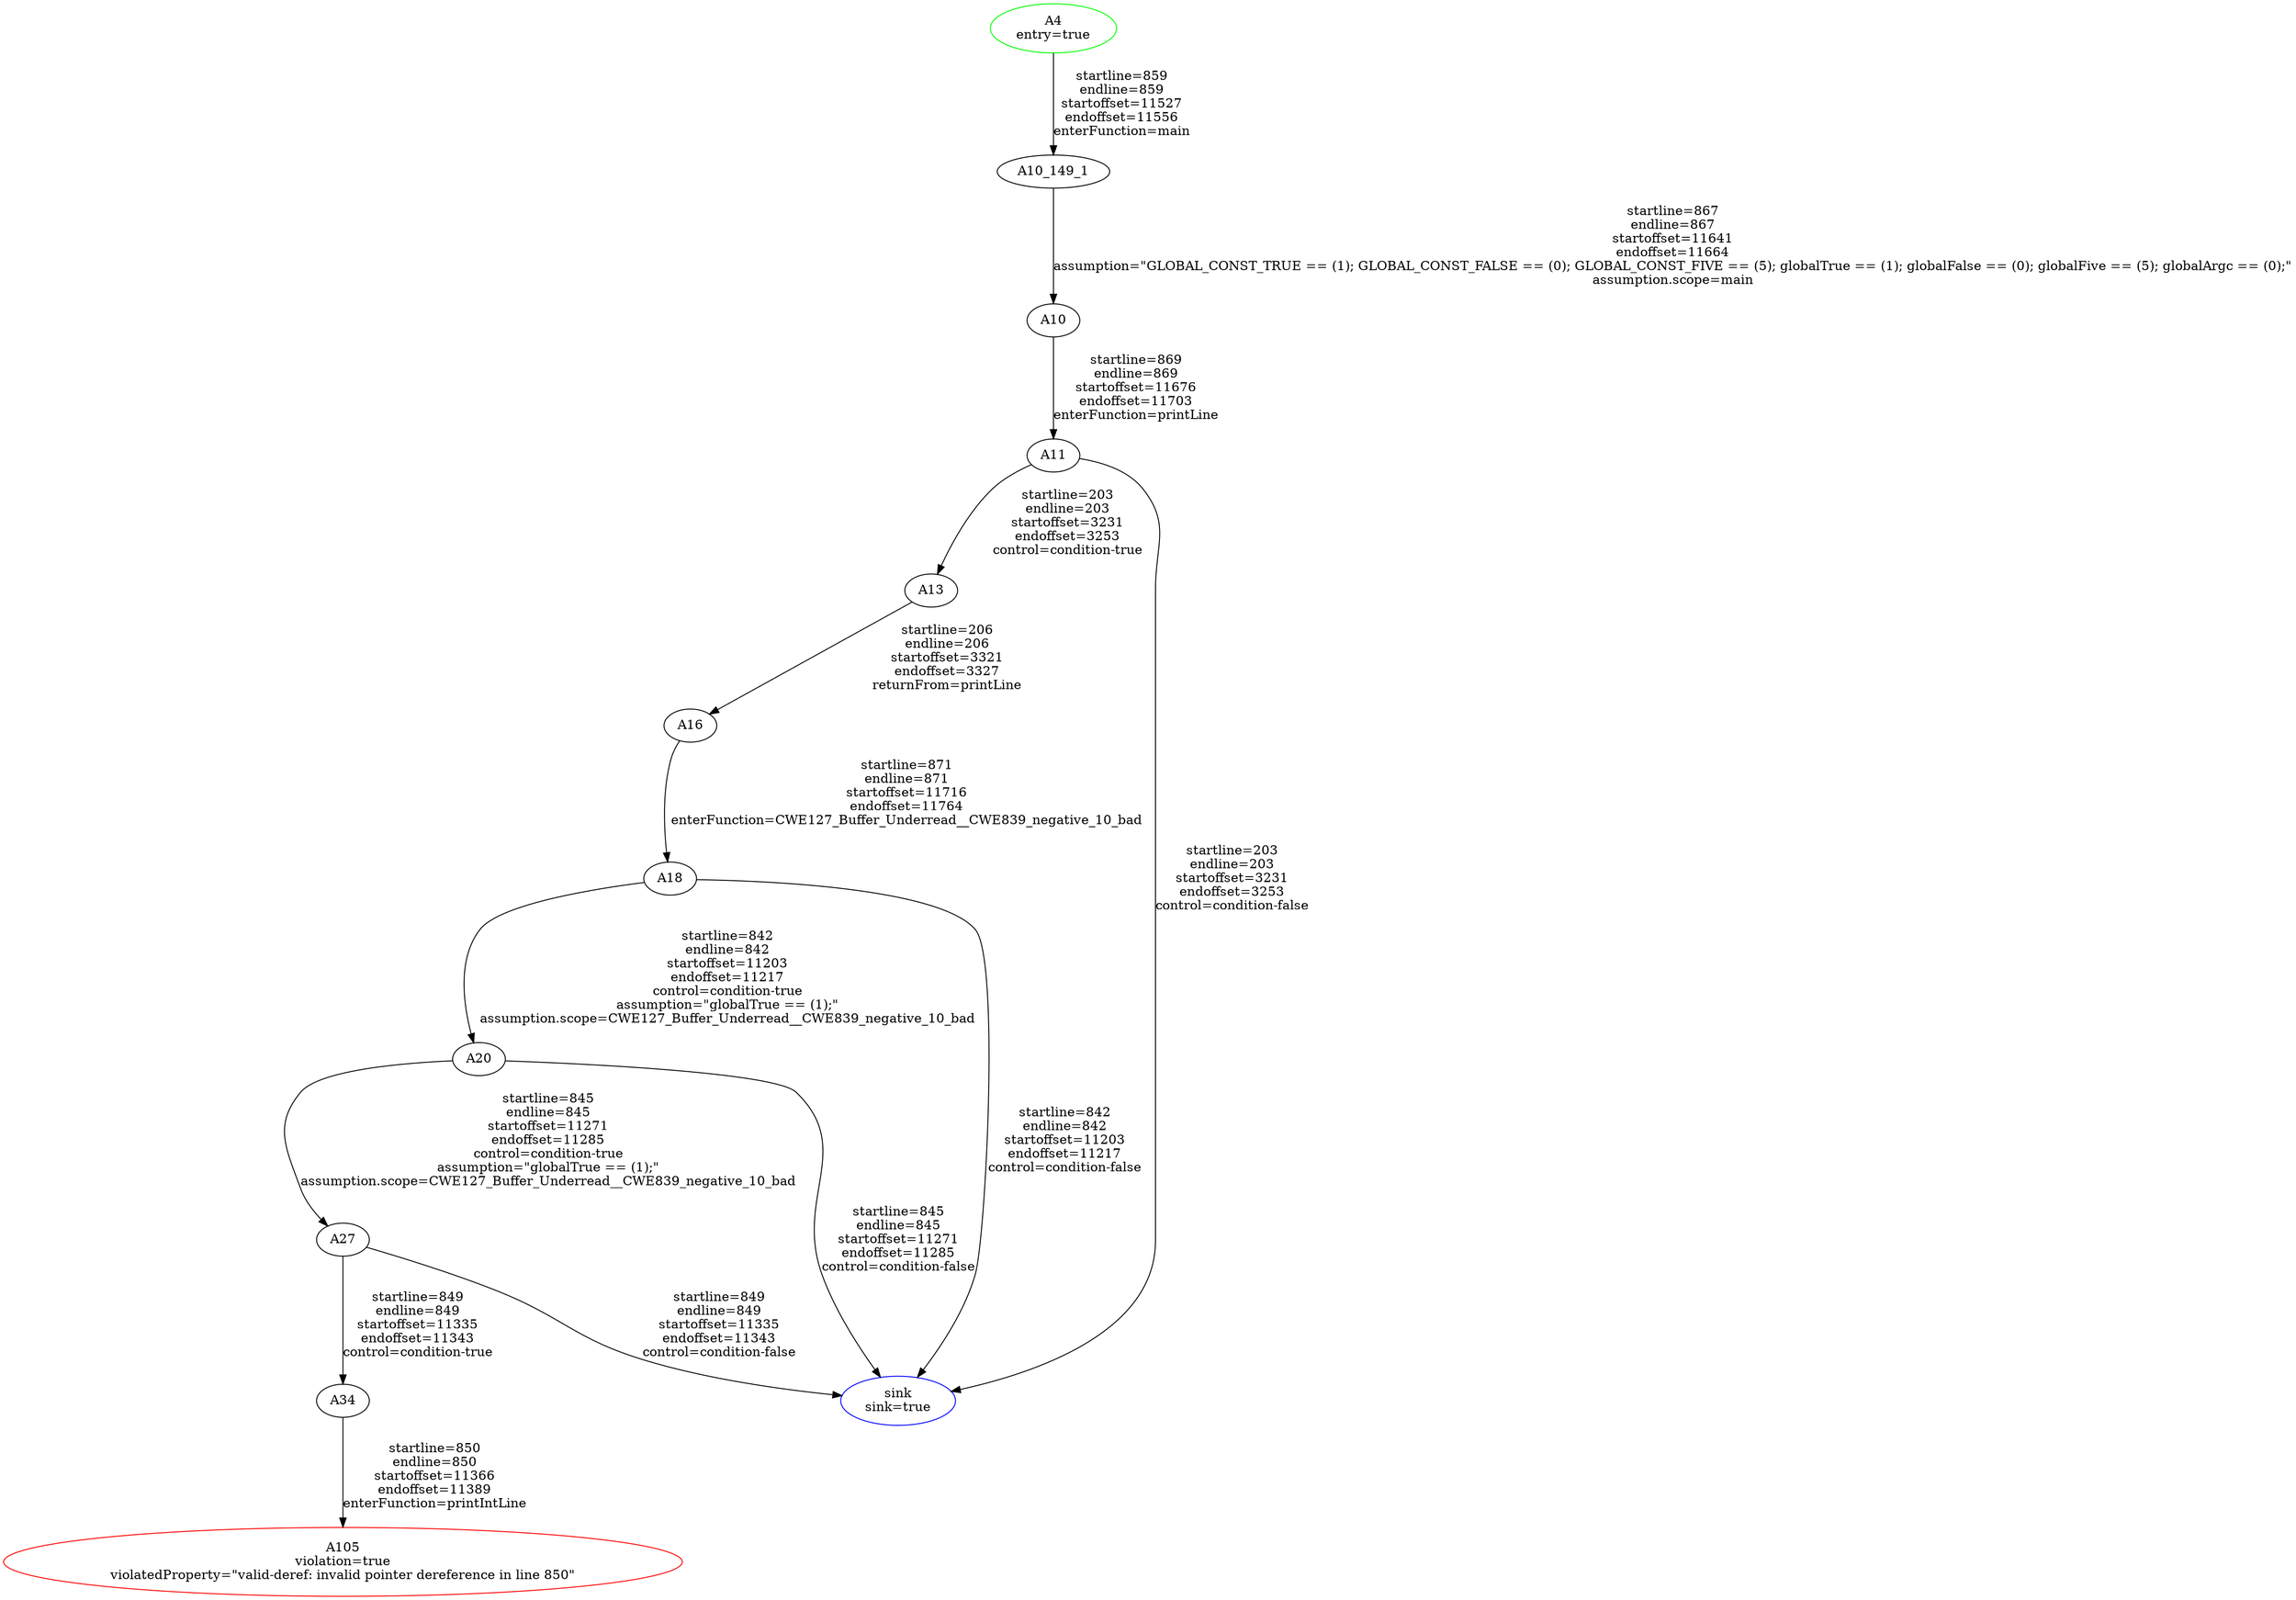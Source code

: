 digraph WITNESS {
0 -> 1 [label="startline=859\nendline=859\nstartoffset=11527\nendoffset=11556\nenterFunction=main" ];
1 -> 2 [label="startline=867\nendline=867\nstartoffset=11641\nendoffset=11664\nassumption=\"GLOBAL_CONST_TRUE == (1); GLOBAL_CONST_FALSE == (0); GLOBAL_CONST_FIVE == (5); globalTrue == (1); globalFalse == (0); globalFive == (5); globalArgc == (0);\"\nassumption.scope=main" ];
2 -> 3 [label="startline=869\nendline=869\nstartoffset=11676\nendoffset=11703\nenterFunction=printLine" ];
3 -> 4 [label="startline=203\nendline=203\nstartoffset=3231\nendoffset=3253\ncontrol=condition-true" ];
3 -> 5 [label="startline=203\nendline=203\nstartoffset=3231\nendoffset=3253\ncontrol=condition-false" ];
4 -> 6 [label="startline=206\nendline=206\nstartoffset=3321\nendoffset=3327\nreturnFrom=printLine" ];
6 -> 7 [label="startline=871\nendline=871\nstartoffset=11716\nendoffset=11764\nenterFunction=CWE127_Buffer_Underread__CWE839_negative_10_bad" ];
7 -> 8 [label="startline=842\nendline=842\nstartoffset=11203\nendoffset=11217\ncontrol=condition-true\nassumption=\"globalTrue == (1);\"\nassumption.scope=CWE127_Buffer_Underread__CWE839_negative_10_bad" ];
7 -> 5 [label="startline=842\nendline=842\nstartoffset=11203\nendoffset=11217\ncontrol=condition-false" ];
8 -> 9 [label="startline=845\nendline=845\nstartoffset=11271\nendoffset=11285\ncontrol=condition-true\nassumption=\"globalTrue == (1);\"\nassumption.scope=CWE127_Buffer_Underread__CWE839_negative_10_bad" ];
8 -> 5 [label="startline=845\nendline=845\nstartoffset=11271\nendoffset=11285\ncontrol=condition-false" ];
9 -> 10 [label="startline=849\nendline=849\nstartoffset=11335\nendoffset=11343\ncontrol=condition-true" ];
9 -> 5 [label="startline=849\nendline=849\nstartoffset=11335\nendoffset=11343\ncontrol=condition-false" ];
10 -> 11 [label="startline=850\nendline=850\nstartoffset=11366\nendoffset=11389\nenterFunction=printIntLine" ];
0 [label="A4\nentry=true" color=green];
1 [label="A10_149_1"];
2 [label="A10"];
3 [label="A11"];
4 [label="A13"];
5 [label="sink\nsink=true" color=blue];
6 [label="A16"];
7 [label="A18"];
8 [label="A20"];
9 [label="A27"];
10 [label="A34"];
11 [label="A105\nviolation=true\nviolatedProperty=\"valid-deref: invalid pointer dereference in line 850\"" color=red];

}